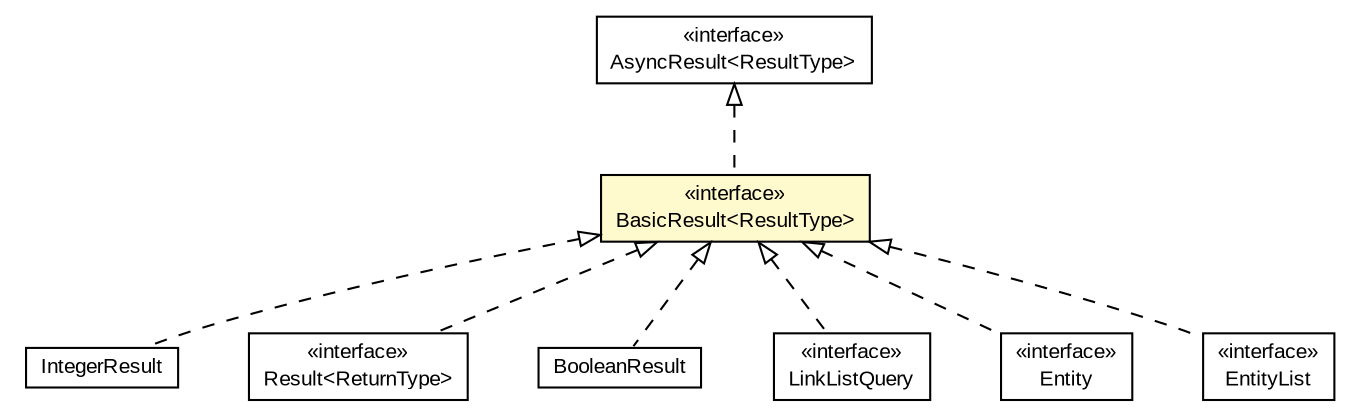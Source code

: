 #!/usr/local/bin/dot
#
# Class diagram 
# Generated by UMLGraph version 5.1 (http://www.umlgraph.org/)
#

digraph G {
	edge [fontname="arial",fontsize=10,labelfontname="arial",labelfontsize=10];
	node [fontname="arial",fontsize=10,shape=plaintext];
	nodesep=0.25;
	ranksep=0.5;
	// io.nextweb.fn.IntegerResult
	c5310 [label=<<table title="io.nextweb.fn.IntegerResult" border="0" cellborder="1" cellspacing="0" cellpadding="2" port="p" href="./IntegerResult.html">
		<tr><td><table border="0" cellspacing="0" cellpadding="1">
<tr><td align="center" balign="center"> IntegerResult </td></tr>
		</table></td></tr>
		</table>>, fontname="arial", fontcolor="black", fontsize=10.0];
	// io.nextweb.fn.Result<ReturnType>
	c5312 [label=<<table title="io.nextweb.fn.Result" border="0" cellborder="1" cellspacing="0" cellpadding="2" port="p" href="./Result.html">
		<tr><td><table border="0" cellspacing="0" cellpadding="1">
<tr><td align="center" balign="center"> &#171;interface&#187; </td></tr>
<tr><td align="center" balign="center"> Result&lt;ReturnType&gt; </td></tr>
		</table></td></tr>
		</table>>, fontname="arial", fontcolor="black", fontsize=10.0];
	// io.nextweb.fn.BooleanResult
	c5314 [label=<<table title="io.nextweb.fn.BooleanResult" border="0" cellborder="1" cellspacing="0" cellpadding="2" port="p" href="./BooleanResult.html">
		<tr><td><table border="0" cellspacing="0" cellpadding="1">
<tr><td align="center" balign="center"> BooleanResult </td></tr>
		</table></td></tr>
		</table>>, fontname="arial", fontcolor="black", fontsize=10.0];
	// io.nextweb.fn.AsyncResult<ResultType>
	c5318 [label=<<table title="io.nextweb.fn.AsyncResult" border="0" cellborder="1" cellspacing="0" cellpadding="2" port="p" href="./AsyncResult.html">
		<tr><td><table border="0" cellspacing="0" cellpadding="1">
<tr><td align="center" balign="center"> &#171;interface&#187; </td></tr>
<tr><td align="center" balign="center"> AsyncResult&lt;ResultType&gt; </td></tr>
		</table></td></tr>
		</table>>, fontname="arial", fontcolor="black", fontsize=10.0];
	// io.nextweb.fn.BasicResult<ResultType>
	c5319 [label=<<table title="io.nextweb.fn.BasicResult" border="0" cellborder="1" cellspacing="0" cellpadding="2" port="p" bgcolor="lemonChiffon" href="./BasicResult.html">
		<tr><td><table border="0" cellspacing="0" cellpadding="1">
<tr><td align="center" balign="center"> &#171;interface&#187; </td></tr>
<tr><td align="center" balign="center"> BasicResult&lt;ResultType&gt; </td></tr>
		</table></td></tr>
		</table>>, fontname="arial", fontcolor="black", fontsize=10.0];
	// io.nextweb.LinkListQuery
	c5329 [label=<<table title="io.nextweb.LinkListQuery" border="0" cellborder="1" cellspacing="0" cellpadding="2" port="p" href="../LinkListQuery.html">
		<tr><td><table border="0" cellspacing="0" cellpadding="1">
<tr><td align="center" balign="center"> &#171;interface&#187; </td></tr>
<tr><td align="center" balign="center"> LinkListQuery </td></tr>
		</table></td></tr>
		</table>>, fontname="arial", fontcolor="black", fontsize=10.0];
	// io.nextweb.Entity
	c5333 [label=<<table title="io.nextweb.Entity" border="0" cellborder="1" cellspacing="0" cellpadding="2" port="p" href="../Entity.html">
		<tr><td><table border="0" cellspacing="0" cellpadding="1">
<tr><td align="center" balign="center"> &#171;interface&#187; </td></tr>
<tr><td align="center" balign="center"> Entity </td></tr>
		</table></td></tr>
		</table>>, fontname="arial", fontcolor="black", fontsize=10.0];
	// io.nextweb.EntityList
	c5336 [label=<<table title="io.nextweb.EntityList" border="0" cellborder="1" cellspacing="0" cellpadding="2" port="p" href="../EntityList.html">
		<tr><td><table border="0" cellspacing="0" cellpadding="1">
<tr><td align="center" balign="center"> &#171;interface&#187; </td></tr>
<tr><td align="center" balign="center"> EntityList </td></tr>
		</table></td></tr>
		</table>>, fontname="arial", fontcolor="black", fontsize=10.0];
	//io.nextweb.fn.IntegerResult implements io.nextweb.fn.BasicResult<ResultType>
	c5319:p -> c5310:p [dir=back,arrowtail=empty,style=dashed];
	//io.nextweb.fn.Result<ReturnType> implements io.nextweb.fn.BasicResult<ResultType>
	c5319:p -> c5312:p [dir=back,arrowtail=empty,style=dashed];
	//io.nextweb.fn.BooleanResult implements io.nextweb.fn.BasicResult<ResultType>
	c5319:p -> c5314:p [dir=back,arrowtail=empty,style=dashed];
	//io.nextweb.fn.BasicResult<ResultType> implements io.nextweb.fn.AsyncResult<ResultType>
	c5318:p -> c5319:p [dir=back,arrowtail=empty,style=dashed];
	//io.nextweb.LinkListQuery implements io.nextweb.fn.BasicResult<ResultType>
	c5319:p -> c5329:p [dir=back,arrowtail=empty,style=dashed];
	//io.nextweb.Entity implements io.nextweb.fn.BasicResult<ResultType>
	c5319:p -> c5333:p [dir=back,arrowtail=empty,style=dashed];
	//io.nextweb.EntityList implements io.nextweb.fn.BasicResult<ResultType>
	c5319:p -> c5336:p [dir=back,arrowtail=empty,style=dashed];
}

